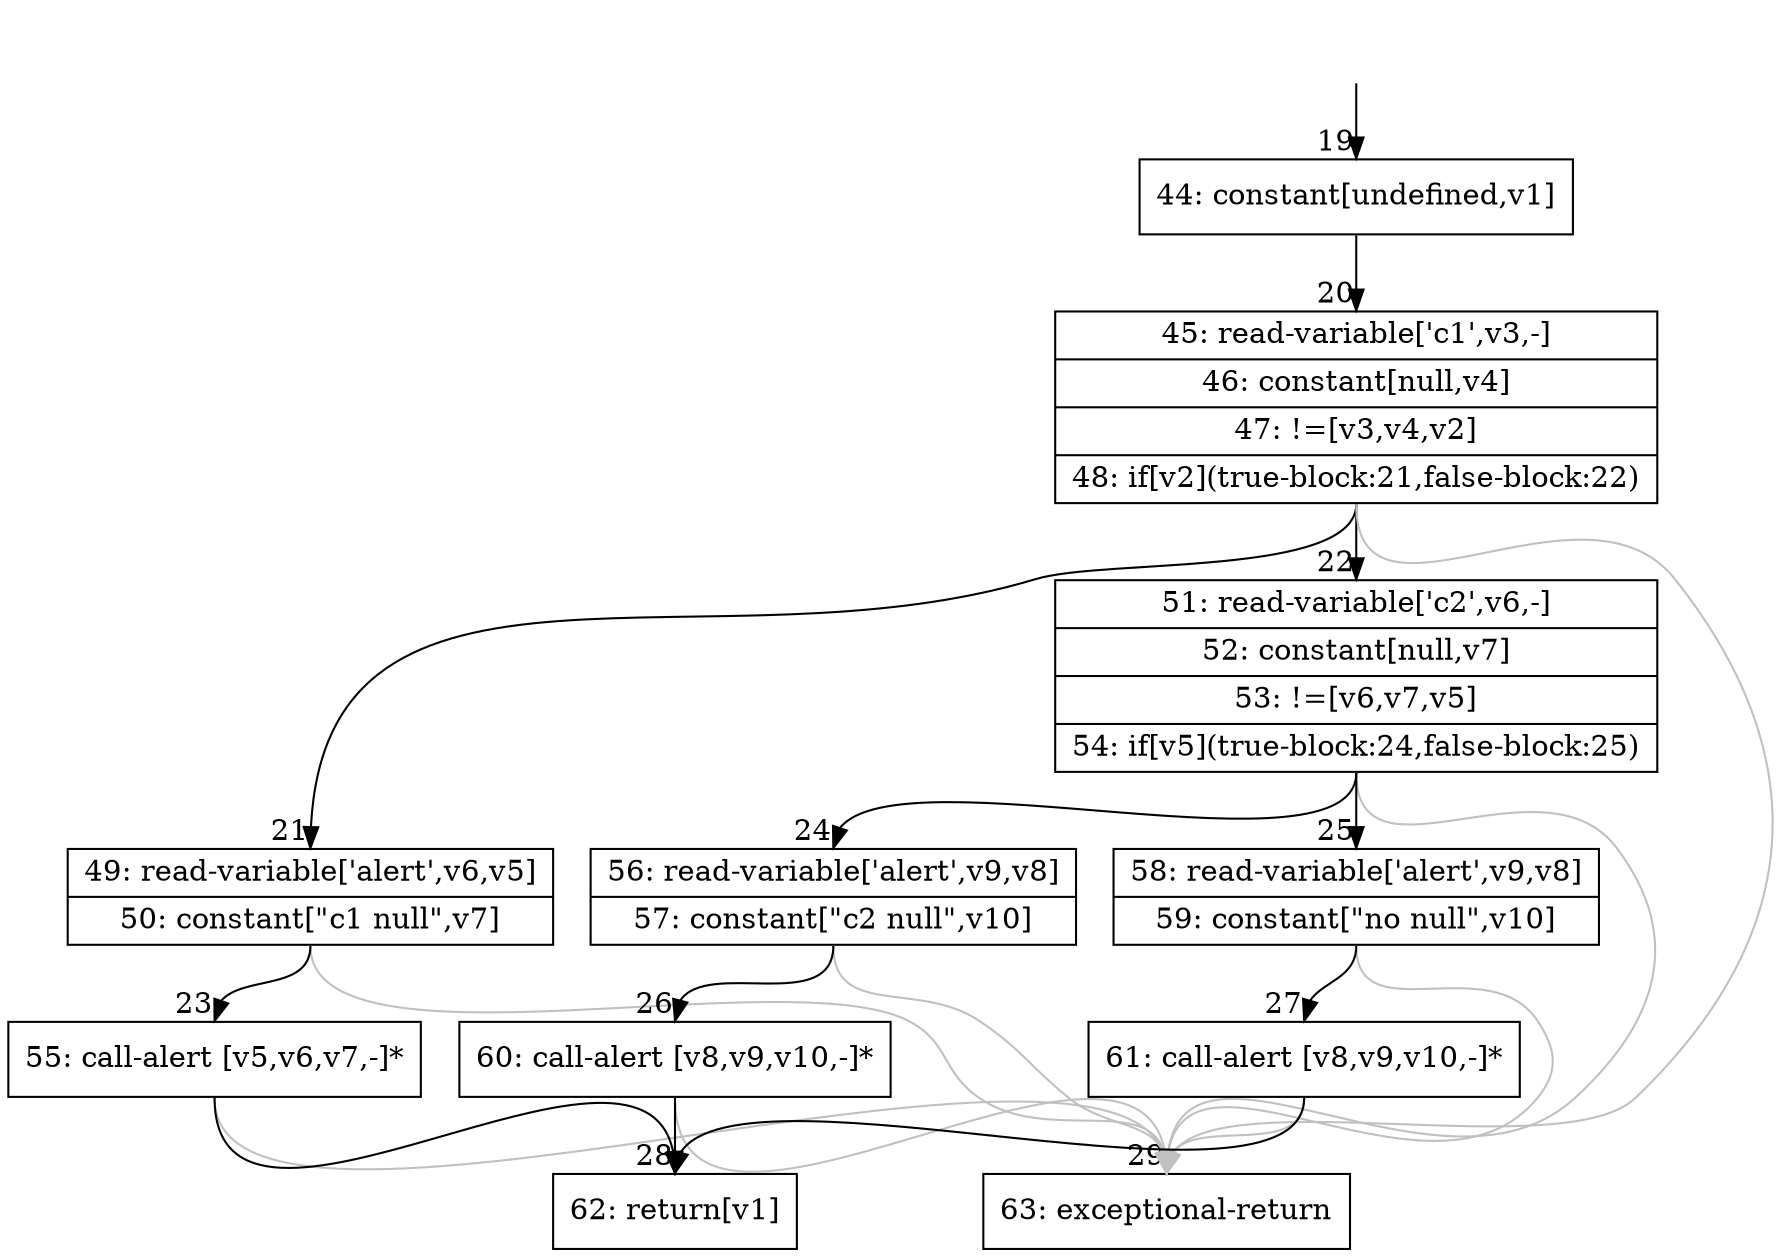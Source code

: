 digraph {
rankdir="TD"
BB_entry3[shape=none,label=""];
BB_entry3 -> BB19 [tailport=s, headport=n, headlabel="    19"]
BB19 [shape=record label="{44: constant[undefined,v1]}" ] 
BB19 -> BB20 [tailport=s, headport=n, headlabel="      20"]
BB20 [shape=record label="{45: read-variable['c1',v3,-]|46: constant[null,v4]|47: !=[v3,v4,v2]|48: if[v2](true-block:21,false-block:22)}" ] 
BB20 -> BB21 [tailport=s, headport=n, headlabel="      21"]
BB20 -> BB22 [tailport=s, headport=n, headlabel="      22"]
BB20 -> BB29 [tailport=s, headport=n, color=gray, headlabel="      29"]
BB21 [shape=record label="{49: read-variable['alert',v6,v5]|50: constant[\"c1 null\",v7]}" ] 
BB21 -> BB23 [tailport=s, headport=n, headlabel="      23"]
BB21 -> BB29 [tailport=s, headport=n, color=gray]
BB22 [shape=record label="{51: read-variable['c2',v6,-]|52: constant[null,v7]|53: !=[v6,v7,v5]|54: if[v5](true-block:24,false-block:25)}" ] 
BB22 -> BB24 [tailport=s, headport=n, headlabel="      24"]
BB22 -> BB25 [tailport=s, headport=n, headlabel="      25"]
BB22 -> BB29 [tailport=s, headport=n, color=gray]
BB23 [shape=record label="{55: call-alert [v5,v6,v7,-]*}" ] 
BB23 -> BB28 [tailport=s, headport=n, headlabel="      28"]
BB23 -> BB29 [tailport=s, headport=n, color=gray]
BB24 [shape=record label="{56: read-variable['alert',v9,v8]|57: constant[\"c2 null\",v10]}" ] 
BB24 -> BB26 [tailport=s, headport=n, headlabel="      26"]
BB24 -> BB29 [tailport=s, headport=n, color=gray]
BB25 [shape=record label="{58: read-variable['alert',v9,v8]|59: constant[\"no null\",v10]}" ] 
BB25 -> BB27 [tailport=s, headport=n, headlabel="      27"]
BB25 -> BB29 [tailport=s, headport=n, color=gray]
BB26 [shape=record label="{60: call-alert [v8,v9,v10,-]*}" ] 
BB26 -> BB28 [tailport=s, headport=n]
BB26 -> BB29 [tailport=s, headport=n, color=gray]
BB27 [shape=record label="{61: call-alert [v8,v9,v10,-]*}" ] 
BB27 -> BB28 [tailport=s, headport=n]
BB27 -> BB29 [tailport=s, headport=n, color=gray]
BB28 [shape=record label="{62: return[v1]}" ] 
BB29 [shape=record label="{63: exceptional-return}" ] 
//#$~ 35
}

